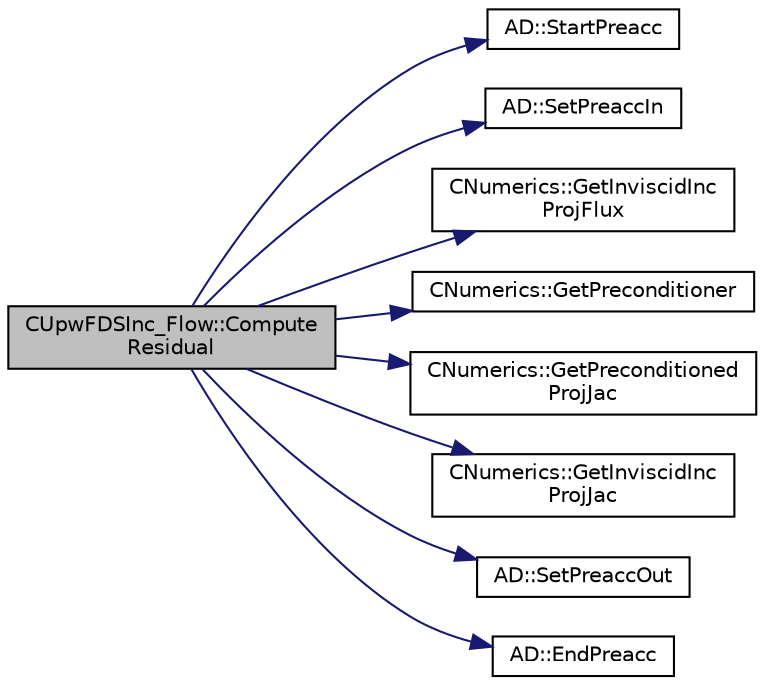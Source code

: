 digraph "CUpwFDSInc_Flow::ComputeResidual"
{
  edge [fontname="Helvetica",fontsize="10",labelfontname="Helvetica",labelfontsize="10"];
  node [fontname="Helvetica",fontsize="10",shape=record];
  rankdir="LR";
  Node9 [label="CUpwFDSInc_Flow::Compute\lResidual",height=0.2,width=0.4,color="black", fillcolor="grey75", style="filled", fontcolor="black"];
  Node9 -> Node10 [color="midnightblue",fontsize="10",style="solid",fontname="Helvetica"];
  Node10 [label="AD::StartPreacc",height=0.2,width=0.4,color="black", fillcolor="white", style="filled",URL="$namespace_a_d.html#a2a1e9c4b109fd751e84132c9495de3ff",tooltip="Starts a new preaccumulation section and sets the input variables. "];
  Node9 -> Node11 [color="midnightblue",fontsize="10",style="solid",fontname="Helvetica"];
  Node11 [label="AD::SetPreaccIn",height=0.2,width=0.4,color="black", fillcolor="white", style="filled",URL="$namespace_a_d.html#aad703f3a82e509c88b92ae638f75383c",tooltip="Sets the scalar input of a preaccumulation section. "];
  Node9 -> Node12 [color="midnightblue",fontsize="10",style="solid",fontname="Helvetica"];
  Node12 [label="CNumerics::GetInviscidInc\lProjFlux",height=0.2,width=0.4,color="black", fillcolor="white", style="filled",URL="$class_c_numerics.html#adcdcc6828546c3839c42841c8969294b",tooltip="Compute the projected inviscid flux vector for incompresible simulations. "];
  Node9 -> Node13 [color="midnightblue",fontsize="10",style="solid",fontname="Helvetica"];
  Node13 [label="CNumerics::GetPreconditioner",height=0.2,width=0.4,color="black", fillcolor="white", style="filled",URL="$class_c_numerics.html#ac89fe0d475897e7f785b8e1b00f8eab6",tooltip="Compute the low speed preconditioning matrix. "];
  Node9 -> Node14 [color="midnightblue",fontsize="10",style="solid",fontname="Helvetica"];
  Node14 [label="CNumerics::GetPreconditioned\lProjJac",height=0.2,width=0.4,color="black", fillcolor="white", style="filled",URL="$class_c_numerics.html#a36ee5ef4029c0eeae68424ccf8d019e7",tooltip="Compute the projection of the preconditioned inviscid Jacobian matrices. "];
  Node9 -> Node15 [color="midnightblue",fontsize="10",style="solid",fontname="Helvetica"];
  Node15 [label="CNumerics::GetInviscidInc\lProjJac",height=0.2,width=0.4,color="black", fillcolor="white", style="filled",URL="$class_c_numerics.html#a4171318afd284ce2cd316013ac5ce462",tooltip="Compute the projection of the inviscid Jacobian matrices (incompressible). "];
  Node9 -> Node16 [color="midnightblue",fontsize="10",style="solid",fontname="Helvetica"];
  Node16 [label="AD::SetPreaccOut",height=0.2,width=0.4,color="black", fillcolor="white", style="filled",URL="$namespace_a_d.html#ab3a80e24a5c8c2beb01131c57dcae4b2",tooltip="Sets the scalar output of a preaccumulation section. "];
  Node9 -> Node17 [color="midnightblue",fontsize="10",style="solid",fontname="Helvetica"];
  Node17 [label="AD::EndPreacc",height=0.2,width=0.4,color="black", fillcolor="white", style="filled",URL="$namespace_a_d.html#a309d057a92faa60a3a760254678ec9ea",tooltip="Ends a preaccumulation section and computes the local Jacobi matrix of a code section using the varia..."];
}
